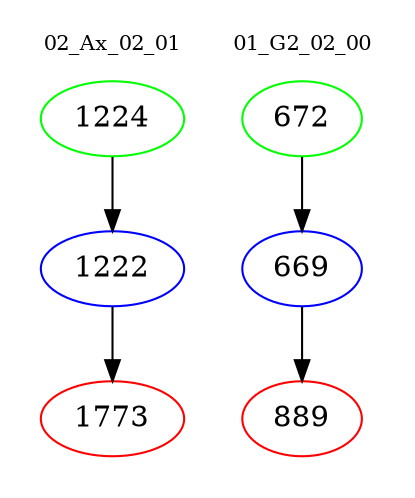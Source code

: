 digraph{
subgraph cluster_0 {
color = white
label = "02_Ax_02_01";
fontsize=10;
T0_1224 [label="1224", color="green"]
T0_1224 -> T0_1222 [color="black"]
T0_1222 [label="1222", color="blue"]
T0_1222 -> T0_1773 [color="black"]
T0_1773 [label="1773", color="red"]
}
subgraph cluster_1 {
color = white
label = "01_G2_02_00";
fontsize=10;
T1_672 [label="672", color="green"]
T1_672 -> T1_669 [color="black"]
T1_669 [label="669", color="blue"]
T1_669 -> T1_889 [color="black"]
T1_889 [label="889", color="red"]
}
}
